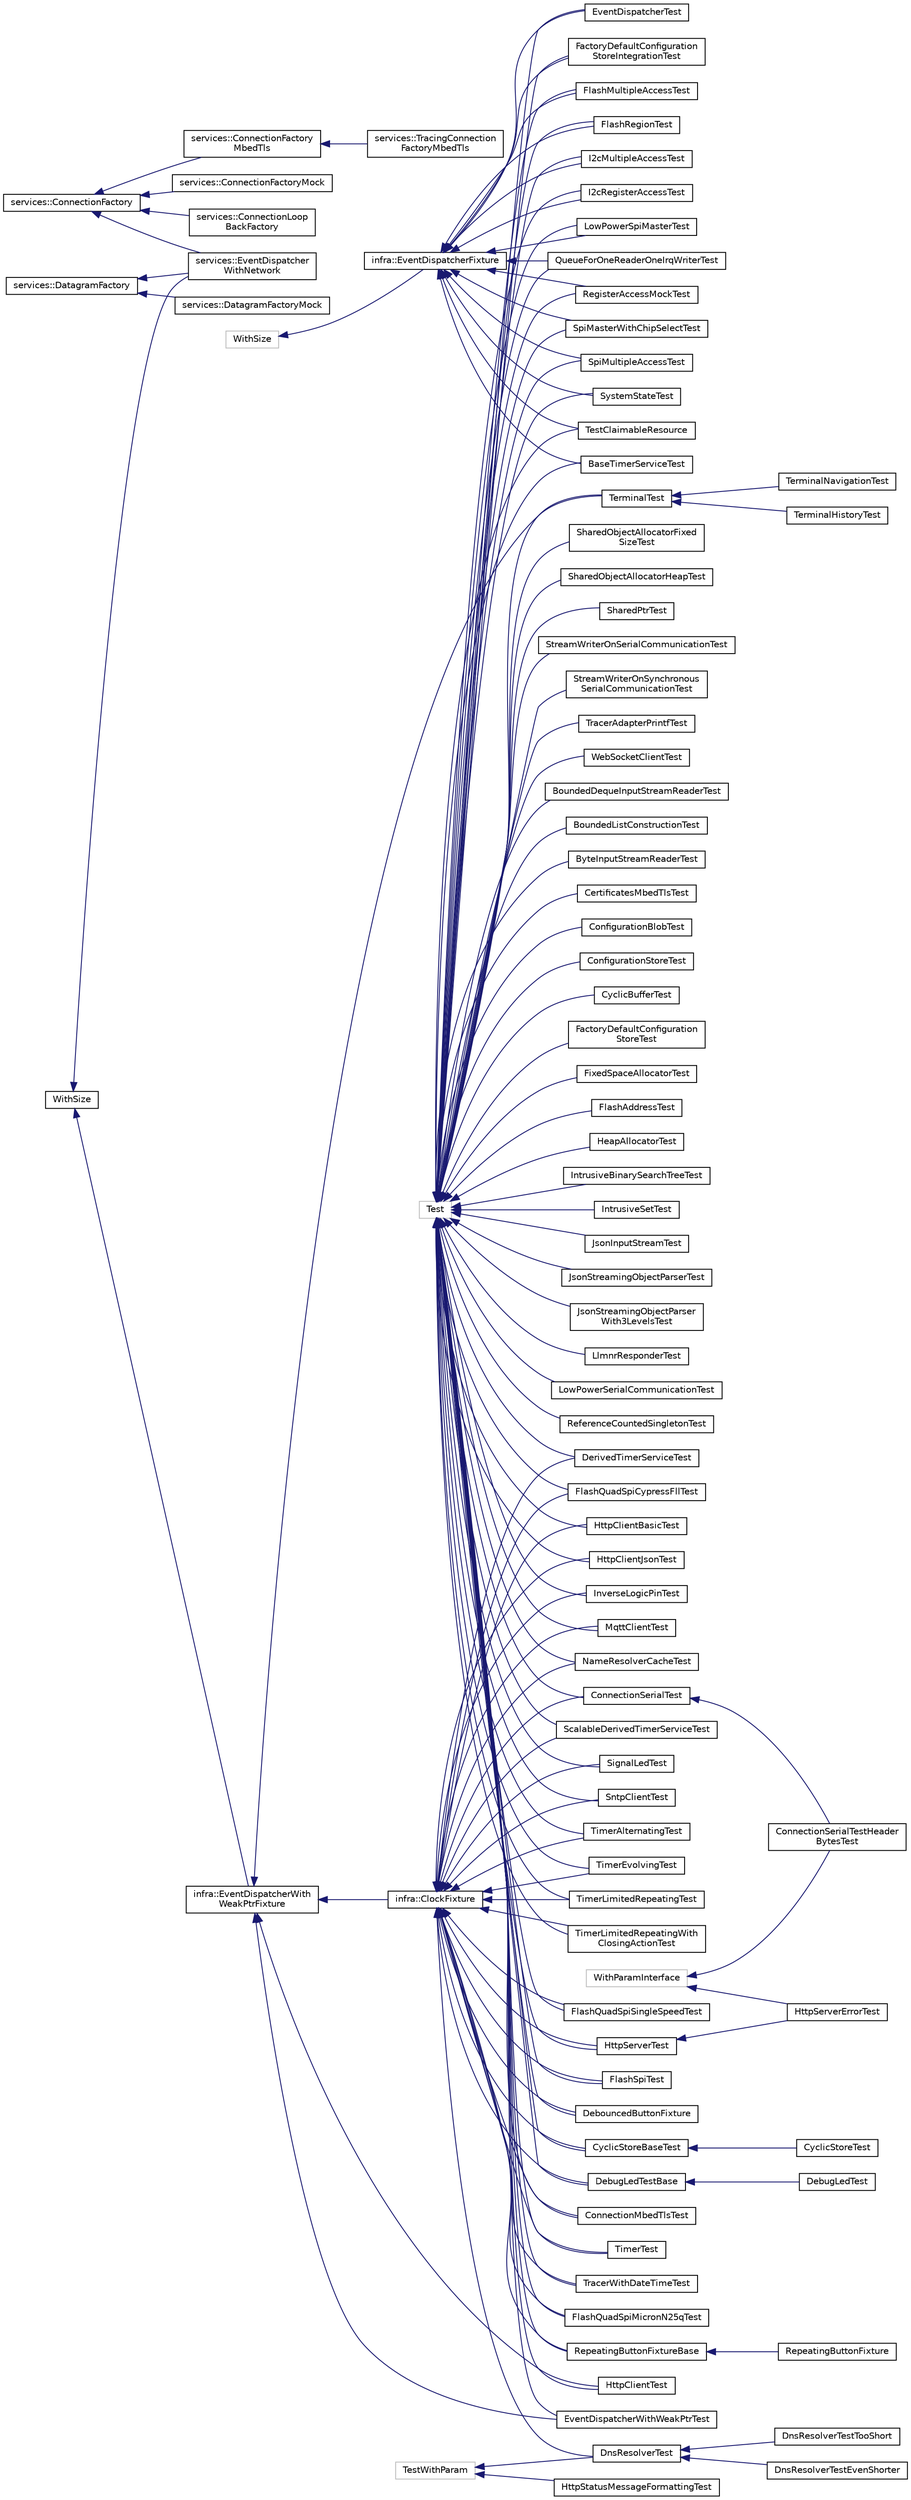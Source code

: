 digraph "Graphical Class Hierarchy"
{
 // INTERACTIVE_SVG=YES
  edge [fontname="Helvetica",fontsize="10",labelfontname="Helvetica",labelfontsize="10"];
  node [fontname="Helvetica",fontsize="10",shape=record];
  rankdir="LR";
  Node1134 [label="services::ConnectionFactory",height=0.2,width=0.4,color="black", fillcolor="white", style="filled",URL="$db/db4/classservices_1_1_connection_factory.html"];
  Node1134 -> Node1135 [dir="back",color="midnightblue",fontsize="10",style="solid",fontname="Helvetica"];
  Node1135 [label="services::ConnectionFactory\lMbedTls",height=0.2,width=0.4,color="black", fillcolor="white", style="filled",URL="$d3/d92/classservices_1_1_connection_factory_mbed_tls.html"];
  Node1135 -> Node1136 [dir="back",color="midnightblue",fontsize="10",style="solid",fontname="Helvetica"];
  Node1136 [label="services::TracingConnection\lFactoryMbedTls",height=0.2,width=0.4,color="black", fillcolor="white", style="filled",URL="$d0/dca/classservices_1_1_tracing_connection_factory_mbed_tls.html"];
  Node1134 -> Node1137 [dir="back",color="midnightblue",fontsize="10",style="solid",fontname="Helvetica"];
  Node1137 [label="services::ConnectionFactoryMock",height=0.2,width=0.4,color="black", fillcolor="white", style="filled",URL="$d0/d8a/classservices_1_1_connection_factory_mock.html"];
  Node1134 -> Node1138 [dir="back",color="midnightblue",fontsize="10",style="solid",fontname="Helvetica"];
  Node1138 [label="services::ConnectionLoop\lBackFactory",height=0.2,width=0.4,color="black", fillcolor="white", style="filled",URL="$d7/d52/classservices_1_1_connection_loop_back_factory.html"];
  Node1134 -> Node42 [dir="back",color="midnightblue",fontsize="10",style="solid",fontname="Helvetica"];
  Node42 [label="services::EventDispatcher\lWithNetwork",height=0.2,width=0.4,color="black", fillcolor="white", style="filled",URL="$d0/d67/classservices_1_1_event_dispatcher_with_network.html"];
  Node1107 [label="services::DatagramFactory",height=0.2,width=0.4,color="black", fillcolor="white", style="filled",URL="$d7/da1/classservices_1_1_datagram_factory.html"];
  Node1107 -> Node1108 [dir="back",color="midnightblue",fontsize="10",style="solid",fontname="Helvetica"];
  Node1108 [label="services::DatagramFactoryMock",height=0.2,width=0.4,color="black", fillcolor="white", style="filled",URL="$d1/dc4/classservices_1_1_datagram_factory_mock.html"];
  Node1107 -> Node42 [dir="back",color="midnightblue",fontsize="10",style="solid",fontname="Helvetica"];
  Node144 [label="Test",height=0.2,width=0.4,color="grey75", fillcolor="white", style="filled"];
  Node144 -> Node48 [dir="back",color="midnightblue",fontsize="10",style="solid",fontname="Helvetica"];
  Node48 [label="BaseTimerServiceTest",height=0.2,width=0.4,color="black", fillcolor="white", style="filled",URL="$d1/d11/class_base_timer_service_test.html"];
  Node144 -> Node145 [dir="back",color="midnightblue",fontsize="10",style="solid",fontname="Helvetica"];
  Node145 [label="BoundedDequeInputStreamReaderTest",height=0.2,width=0.4,color="black", fillcolor="white", style="filled",URL="$d9/dbc/class_bounded_deque_input_stream_reader_test.html"];
  Node144 -> Node146 [dir="back",color="midnightblue",fontsize="10",style="solid",fontname="Helvetica"];
  Node146 [label="BoundedListConstructionTest",height=0.2,width=0.4,color="black", fillcolor="white", style="filled",URL="$d2/da0/class_bounded_list_construction_test.html"];
  Node144 -> Node147 [dir="back",color="midnightblue",fontsize="10",style="solid",fontname="Helvetica"];
  Node147 [label="ByteInputStreamReaderTest",height=0.2,width=0.4,color="black", fillcolor="white", style="filled",URL="$d8/d4f/class_byte_input_stream_reader_test.html"];
  Node144 -> Node148 [dir="back",color="midnightblue",fontsize="10",style="solid",fontname="Helvetica"];
  Node148 [label="CertificatesMbedTlsTest",height=0.2,width=0.4,color="black", fillcolor="white", style="filled",URL="$df/dfb/class_certificates_mbed_tls_test.html"];
  Node144 -> Node149 [dir="back",color="midnightblue",fontsize="10",style="solid",fontname="Helvetica"];
  Node149 [label="ConfigurationBlobTest",height=0.2,width=0.4,color="black", fillcolor="white", style="filled",URL="$dc/d3b/class_configuration_blob_test.html"];
  Node144 -> Node150 [dir="back",color="midnightblue",fontsize="10",style="solid",fontname="Helvetica"];
  Node150 [label="ConfigurationStoreTest",height=0.2,width=0.4,color="black", fillcolor="white", style="filled",URL="$d5/d44/class_configuration_store_test.html"];
  Node144 -> Node5 [dir="back",color="midnightblue",fontsize="10",style="solid",fontname="Helvetica"];
  Node5 [label="ConnectionMbedTlsTest",height=0.2,width=0.4,color="black", fillcolor="white", style="filled",URL="$df/d1c/class_connection_mbed_tls_test.html"];
  Node144 -> Node6 [dir="back",color="midnightblue",fontsize="10",style="solid",fontname="Helvetica"];
  Node6 [label="ConnectionSerialTest",height=0.2,width=0.4,color="black", fillcolor="white", style="filled",URL="$d9/d48/class_connection_serial_test.html"];
  Node6 -> Node7 [dir="back",color="midnightblue",fontsize="10",style="solid",fontname="Helvetica"];
  Node7 [label="ConnectionSerialTestHeader\lBytesTest",height=0.2,width=0.4,color="black", fillcolor="white", style="filled",URL="$de/db4/class_connection_serial_test_header_bytes_test.html"];
  Node144 -> Node151 [dir="back",color="midnightblue",fontsize="10",style="solid",fontname="Helvetica"];
  Node151 [label="CyclicBufferTest",height=0.2,width=0.4,color="black", fillcolor="white", style="filled",URL="$d7/d64/class_cyclic_buffer_test.html"];
  Node144 -> Node8 [dir="back",color="midnightblue",fontsize="10",style="solid",fontname="Helvetica"];
  Node8 [label="CyclicStoreBaseTest",height=0.2,width=0.4,color="black", fillcolor="white", style="filled",URL="$d3/d56/class_cyclic_store_base_test.html"];
  Node8 -> Node9 [dir="back",color="midnightblue",fontsize="10",style="solid",fontname="Helvetica"];
  Node9 [label="CyclicStoreTest",height=0.2,width=0.4,color="black", fillcolor="white", style="filled",URL="$d3/ddb/class_cyclic_store_test.html"];
  Node144 -> Node10 [dir="back",color="midnightblue",fontsize="10",style="solid",fontname="Helvetica"];
  Node10 [label="DebouncedButtonFixture",height=0.2,width=0.4,color="black", fillcolor="white", style="filled",URL="$db/d07/class_debounced_button_fixture.html"];
  Node144 -> Node11 [dir="back",color="midnightblue",fontsize="10",style="solid",fontname="Helvetica"];
  Node11 [label="DebugLedTestBase",height=0.2,width=0.4,color="black", fillcolor="white", style="filled",URL="$d6/d72/class_debug_led_test_base.html"];
  Node11 -> Node12 [dir="back",color="midnightblue",fontsize="10",style="solid",fontname="Helvetica"];
  Node12 [label="DebugLedTest",height=0.2,width=0.4,color="black", fillcolor="white", style="filled",URL="$da/d13/class_debug_led_test.html"];
  Node144 -> Node13 [dir="back",color="midnightblue",fontsize="10",style="solid",fontname="Helvetica"];
  Node13 [label="DerivedTimerServiceTest",height=0.2,width=0.4,color="black", fillcolor="white", style="filled",URL="$dd/d50/class_derived_timer_service_test.html"];
  Node144 -> Node49 [dir="back",color="midnightblue",fontsize="10",style="solid",fontname="Helvetica"];
  Node49 [label="EventDispatcherTest",height=0.2,width=0.4,color="black", fillcolor="white", style="filled",URL="$db/deb/class_event_dispatcher_test.html"];
  Node144 -> Node2 [dir="back",color="midnightblue",fontsize="10",style="solid",fontname="Helvetica"];
  Node2 [label="EventDispatcherWithWeakPtrTest",height=0.2,width=0.4,color="black", fillcolor="white", style="filled",URL="$de/d17/class_event_dispatcher_with_weak_ptr_test.html"];
  Node144 -> Node50 [dir="back",color="midnightblue",fontsize="10",style="solid",fontname="Helvetica"];
  Node50 [label="FactoryDefaultConfiguration\lStoreIntegrationTest",height=0.2,width=0.4,color="black", fillcolor="white", style="filled",URL="$da/d82/class_factory_default_configuration_store_integration_test.html"];
  Node144 -> Node152 [dir="back",color="midnightblue",fontsize="10",style="solid",fontname="Helvetica"];
  Node152 [label="FactoryDefaultConfiguration\lStoreTest",height=0.2,width=0.4,color="black", fillcolor="white", style="filled",URL="$da/d03/class_factory_default_configuration_store_test.html"];
  Node144 -> Node153 [dir="back",color="midnightblue",fontsize="10",style="solid",fontname="Helvetica"];
  Node153 [label="FixedSpaceAllocatorTest",height=0.2,width=0.4,color="black", fillcolor="white", style="filled",URL="$d3/d4e/class_fixed_space_allocator_test.html"];
  Node144 -> Node154 [dir="back",color="midnightblue",fontsize="10",style="solid",fontname="Helvetica"];
  Node154 [label="FlashAddressTest",height=0.2,width=0.4,color="black", fillcolor="white", style="filled",URL="$d1/de8/class_flash_address_test.html"];
  Node144 -> Node51 [dir="back",color="midnightblue",fontsize="10",style="solid",fontname="Helvetica"];
  Node51 [label="FlashMultipleAccessTest",height=0.2,width=0.4,color="black", fillcolor="white", style="filled",URL="$d5/dd0/class_flash_multiple_access_test.html"];
  Node144 -> Node17 [dir="back",color="midnightblue",fontsize="10",style="solid",fontname="Helvetica"];
  Node17 [label="FlashQuadSpiCypressFllTest",height=0.2,width=0.4,color="black", fillcolor="white", style="filled",URL="$da/de1/class_flash_quad_spi_cypress_fll_test.html"];
  Node144 -> Node18 [dir="back",color="midnightblue",fontsize="10",style="solid",fontname="Helvetica"];
  Node18 [label="FlashQuadSpiMicronN25qTest",height=0.2,width=0.4,color="black", fillcolor="white", style="filled",URL="$df/d51/class_flash_quad_spi_micron_n25q_test.html"];
  Node144 -> Node19 [dir="back",color="midnightblue",fontsize="10",style="solid",fontname="Helvetica"];
  Node19 [label="FlashQuadSpiSingleSpeedTest",height=0.2,width=0.4,color="black", fillcolor="white", style="filled",URL="$d2/d89/class_flash_quad_spi_single_speed_test.html"];
  Node144 -> Node52 [dir="back",color="midnightblue",fontsize="10",style="solid",fontname="Helvetica"];
  Node52 [label="FlashRegionTest",height=0.2,width=0.4,color="black", fillcolor="white", style="filled",URL="$d4/d79/class_flash_region_test.html"];
  Node144 -> Node20 [dir="back",color="midnightblue",fontsize="10",style="solid",fontname="Helvetica"];
  Node20 [label="FlashSpiTest",height=0.2,width=0.4,color="black", fillcolor="white", style="filled",URL="$df/d6d/class_flash_spi_test.html"];
  Node144 -> Node155 [dir="back",color="midnightblue",fontsize="10",style="solid",fontname="Helvetica"];
  Node155 [label="HeapAllocatorTest",height=0.2,width=0.4,color="black", fillcolor="white", style="filled",URL="$d7/db9/class_heap_allocator_test.html"];
  Node144 -> Node21 [dir="back",color="midnightblue",fontsize="10",style="solid",fontname="Helvetica"];
  Node21 [label="HttpClientBasicTest",height=0.2,width=0.4,color="black", fillcolor="white", style="filled",URL="$dc/dad/class_http_client_basic_test.html"];
  Node144 -> Node22 [dir="back",color="midnightblue",fontsize="10",style="solid",fontname="Helvetica"];
  Node22 [label="HttpClientJsonTest",height=0.2,width=0.4,color="black", fillcolor="white", style="filled",URL="$d5/d06/class_http_client_json_test.html"];
  Node144 -> Node3 [dir="back",color="midnightblue",fontsize="10",style="solid",fontname="Helvetica"];
  Node3 [label="HttpClientTest",height=0.2,width=0.4,color="black", fillcolor="white", style="filled",URL="$de/d64/class_http_client_test.html"];
  Node144 -> Node23 [dir="back",color="midnightblue",fontsize="10",style="solid",fontname="Helvetica"];
  Node23 [label="HttpServerTest",height=0.2,width=0.4,color="black", fillcolor="white", style="filled",URL="$d7/dd3/class_http_server_test.html"];
  Node23 -> Node24 [dir="back",color="midnightblue",fontsize="10",style="solid",fontname="Helvetica"];
  Node24 [label="HttpServerErrorTest",height=0.2,width=0.4,color="black", fillcolor="white", style="filled",URL="$d9/d69/class_http_server_error_test.html"];
  Node144 -> Node53 [dir="back",color="midnightblue",fontsize="10",style="solid",fontname="Helvetica"];
  Node53 [label="I2cMultipleAccessTest",height=0.2,width=0.4,color="black", fillcolor="white", style="filled",URL="$d5/de1/class_i2c_multiple_access_test.html"];
  Node144 -> Node54 [dir="back",color="midnightblue",fontsize="10",style="solid",fontname="Helvetica"];
  Node54 [label="I2cRegisterAccessTest",height=0.2,width=0.4,color="black", fillcolor="white", style="filled",URL="$dc/d3b/class_i2c_register_access_test.html"];
  Node144 -> Node156 [dir="back",color="midnightblue",fontsize="10",style="solid",fontname="Helvetica"];
  Node156 [label="IntrusiveBinarySearchTreeTest",height=0.2,width=0.4,color="black", fillcolor="white", style="filled",URL="$d4/db5/class_intrusive_binary_search_tree_test.html"];
  Node144 -> Node157 [dir="back",color="midnightblue",fontsize="10",style="solid",fontname="Helvetica"];
  Node157 [label="IntrusiveSetTest",height=0.2,width=0.4,color="black", fillcolor="white", style="filled",URL="$d6/d35/class_intrusive_set_test.html"];
  Node144 -> Node25 [dir="back",color="midnightblue",fontsize="10",style="solid",fontname="Helvetica"];
  Node25 [label="InverseLogicPinTest",height=0.2,width=0.4,color="black", fillcolor="white", style="filled",URL="$d0/d92/class_inverse_logic_pin_test.html"];
  Node144 -> Node158 [dir="back",color="midnightblue",fontsize="10",style="solid",fontname="Helvetica"];
  Node158 [label="JsonInputStreamTest",height=0.2,width=0.4,color="black", fillcolor="white", style="filled",URL="$d3/ddc/class_json_input_stream_test.html"];
  Node144 -> Node159 [dir="back",color="midnightblue",fontsize="10",style="solid",fontname="Helvetica"];
  Node159 [label="JsonStreamingObjectParserTest",height=0.2,width=0.4,color="black", fillcolor="white", style="filled",URL="$dd/dfa/class_json_streaming_object_parser_test.html"];
  Node144 -> Node160 [dir="back",color="midnightblue",fontsize="10",style="solid",fontname="Helvetica"];
  Node160 [label="JsonStreamingObjectParser\lWith3LevelsTest",height=0.2,width=0.4,color="black", fillcolor="white", style="filled",URL="$d8/dad/class_json_streaming_object_parser_with3_levels_test.html"];
  Node144 -> Node161 [dir="back",color="midnightblue",fontsize="10",style="solid",fontname="Helvetica"];
  Node161 [label="LlmnrResponderTest",height=0.2,width=0.4,color="black", fillcolor="white", style="filled",URL="$d4/da9/class_llmnr_responder_test.html"];
  Node144 -> Node162 [dir="back",color="midnightblue",fontsize="10",style="solid",fontname="Helvetica"];
  Node162 [label="LowPowerSerialCommunicationTest",height=0.2,width=0.4,color="black", fillcolor="white", style="filled",URL="$de/d45/class_low_power_serial_communication_test.html"];
  Node144 -> Node55 [dir="back",color="midnightblue",fontsize="10",style="solid",fontname="Helvetica"];
  Node55 [label="LowPowerSpiMasterTest",height=0.2,width=0.4,color="black", fillcolor="white", style="filled",URL="$d0/dff/class_low_power_spi_master_test.html"];
  Node144 -> Node26 [dir="back",color="midnightblue",fontsize="10",style="solid",fontname="Helvetica"];
  Node26 [label="MqttClientTest",height=0.2,width=0.4,color="black", fillcolor="white", style="filled",URL="$d4/d5a/class_mqtt_client_test.html"];
  Node144 -> Node27 [dir="back",color="midnightblue",fontsize="10",style="solid",fontname="Helvetica"];
  Node27 [label="NameResolverCacheTest",height=0.2,width=0.4,color="black", fillcolor="white", style="filled",URL="$de/dcf/class_name_resolver_cache_test.html"];
  Node144 -> Node56 [dir="back",color="midnightblue",fontsize="10",style="solid",fontname="Helvetica"];
  Node56 [label="QueueForOneReaderOneIrqWriterTest",height=0.2,width=0.4,color="black", fillcolor="white", style="filled",URL="$d6/d48/class_queue_for_one_reader_one_irq_writer_test.html"];
  Node144 -> Node163 [dir="back",color="midnightblue",fontsize="10",style="solid",fontname="Helvetica"];
  Node163 [label="ReferenceCountedSingletonTest",height=0.2,width=0.4,color="black", fillcolor="white", style="filled",URL="$dc/d2d/class_reference_counted_singleton_test.html"];
  Node144 -> Node57 [dir="back",color="midnightblue",fontsize="10",style="solid",fontname="Helvetica"];
  Node57 [label="RegisterAccessMockTest",height=0.2,width=0.4,color="black", fillcolor="white", style="filled",URL="$da/d53/class_register_access_mock_test.html"];
  Node144 -> Node28 [dir="back",color="midnightblue",fontsize="10",style="solid",fontname="Helvetica"];
  Node28 [label="RepeatingButtonFixtureBase",height=0.2,width=0.4,color="black", fillcolor="white", style="filled",URL="$d3/dc3/class_repeating_button_fixture_base.html"];
  Node28 -> Node29 [dir="back",color="midnightblue",fontsize="10",style="solid",fontname="Helvetica"];
  Node29 [label="RepeatingButtonFixture",height=0.2,width=0.4,color="black", fillcolor="white", style="filled",URL="$db/dbf/class_repeating_button_fixture.html"];
  Node144 -> Node30 [dir="back",color="midnightblue",fontsize="10",style="solid",fontname="Helvetica"];
  Node30 [label="ScalableDerivedTimerServiceTest",height=0.2,width=0.4,color="black", fillcolor="white", style="filled",URL="$d6/dcc/class_scalable_derived_timer_service_test.html"];
  Node144 -> Node164 [dir="back",color="midnightblue",fontsize="10",style="solid",fontname="Helvetica"];
  Node164 [label="SharedObjectAllocatorFixed\lSizeTest",height=0.2,width=0.4,color="black", fillcolor="white", style="filled",URL="$d3/d88/class_shared_object_allocator_fixed_size_test.html"];
  Node144 -> Node165 [dir="back",color="midnightblue",fontsize="10",style="solid",fontname="Helvetica"];
  Node165 [label="SharedObjectAllocatorHeapTest",height=0.2,width=0.4,color="black", fillcolor="white", style="filled",URL="$d9/d4f/class_shared_object_allocator_heap_test.html"];
  Node144 -> Node166 [dir="back",color="midnightblue",fontsize="10",style="solid",fontname="Helvetica"];
  Node166 [label="SharedPtrTest",height=0.2,width=0.4,color="black", fillcolor="white", style="filled",URL="$d3/d2d/class_shared_ptr_test.html"];
  Node144 -> Node31 [dir="back",color="midnightblue",fontsize="10",style="solid",fontname="Helvetica"];
  Node31 [label="SignalLedTest",height=0.2,width=0.4,color="black", fillcolor="white", style="filled",URL="$da/de6/class_signal_led_test.html"];
  Node144 -> Node32 [dir="back",color="midnightblue",fontsize="10",style="solid",fontname="Helvetica"];
  Node32 [label="SntpClientTest",height=0.2,width=0.4,color="black", fillcolor="white", style="filled",URL="$d4/d49/class_sntp_client_test.html"];
  Node144 -> Node58 [dir="back",color="midnightblue",fontsize="10",style="solid",fontname="Helvetica"];
  Node58 [label="SpiMasterWithChipSelectTest",height=0.2,width=0.4,color="black", fillcolor="white", style="filled",URL="$dd/d43/class_spi_master_with_chip_select_test.html"];
  Node144 -> Node59 [dir="back",color="midnightblue",fontsize="10",style="solid",fontname="Helvetica"];
  Node59 [label="SpiMultipleAccessTest",height=0.2,width=0.4,color="black", fillcolor="white", style="filled",URL="$d3/d80/class_spi_multiple_access_test.html"];
  Node144 -> Node167 [dir="back",color="midnightblue",fontsize="10",style="solid",fontname="Helvetica"];
  Node167 [label="StreamWriterOnSerialCommunicationTest",height=0.2,width=0.4,color="black", fillcolor="white", style="filled",URL="$d9/d3f/class_stream_writer_on_serial_communication_test.html"];
  Node144 -> Node168 [dir="back",color="midnightblue",fontsize="10",style="solid",fontname="Helvetica"];
  Node168 [label="StreamWriterOnSynchronous\lSerialCommunicationTest",height=0.2,width=0.4,color="black", fillcolor="white", style="filled",URL="$d7/d0b/class_stream_writer_on_synchronous_serial_communication_test.html"];
  Node144 -> Node60 [dir="back",color="midnightblue",fontsize="10",style="solid",fontname="Helvetica"];
  Node60 [label="SystemStateTest",height=0.2,width=0.4,color="black", fillcolor="white", style="filled",URL="$d8/dca/class_system_state_test.html"];
  Node144 -> Node39 [dir="back",color="midnightblue",fontsize="10",style="solid",fontname="Helvetica"];
  Node39 [label="TerminalTest",height=0.2,width=0.4,color="black", fillcolor="white", style="filled",URL="$de/d2f/class_terminal_test.html"];
  Node39 -> Node40 [dir="back",color="midnightblue",fontsize="10",style="solid",fontname="Helvetica"];
  Node40 [label="TerminalHistoryTest",height=0.2,width=0.4,color="black", fillcolor="white", style="filled",URL="$d6/d1d/class_terminal_history_test.html"];
  Node39 -> Node41 [dir="back",color="midnightblue",fontsize="10",style="solid",fontname="Helvetica"];
  Node41 [label="TerminalNavigationTest",height=0.2,width=0.4,color="black", fillcolor="white", style="filled",URL="$d3/d7c/class_terminal_navigation_test.html"];
  Node144 -> Node61 [dir="back",color="midnightblue",fontsize="10",style="solid",fontname="Helvetica"];
  Node61 [label="TestClaimableResource",height=0.2,width=0.4,color="black", fillcolor="white", style="filled",URL="$d6/def/class_test_claimable_resource.html"];
  Node144 -> Node33 [dir="back",color="midnightblue",fontsize="10",style="solid",fontname="Helvetica"];
  Node33 [label="TimerAlternatingTest",height=0.2,width=0.4,color="black", fillcolor="white", style="filled",URL="$d6/d3d/class_timer_alternating_test.html"];
  Node144 -> Node34 [dir="back",color="midnightblue",fontsize="10",style="solid",fontname="Helvetica"];
  Node34 [label="TimerEvolvingTest",height=0.2,width=0.4,color="black", fillcolor="white", style="filled",URL="$d6/d20/class_timer_evolving_test.html"];
  Node144 -> Node35 [dir="back",color="midnightblue",fontsize="10",style="solid",fontname="Helvetica"];
  Node35 [label="TimerLimitedRepeatingTest",height=0.2,width=0.4,color="black", fillcolor="white", style="filled",URL="$de/de3/class_timer_limited_repeating_test.html"];
  Node144 -> Node36 [dir="back",color="midnightblue",fontsize="10",style="solid",fontname="Helvetica"];
  Node36 [label="TimerLimitedRepeatingWith\lClosingActionTest",height=0.2,width=0.4,color="black", fillcolor="white", style="filled",URL="$db/d2c/class_timer_limited_repeating_with_closing_action_test.html"];
  Node144 -> Node37 [dir="back",color="midnightblue",fontsize="10",style="solid",fontname="Helvetica"];
  Node37 [label="TimerTest",height=0.2,width=0.4,color="black", fillcolor="white", style="filled",URL="$d4/d73/class_timer_test.html"];
  Node144 -> Node169 [dir="back",color="midnightblue",fontsize="10",style="solid",fontname="Helvetica"];
  Node169 [label="TracerAdapterPrintfTest",height=0.2,width=0.4,color="black", fillcolor="white", style="filled",URL="$de/d36/class_tracer_adapter_printf_test.html"];
  Node144 -> Node38 [dir="back",color="midnightblue",fontsize="10",style="solid",fontname="Helvetica"];
  Node38 [label="TracerWithDateTimeTest",height=0.2,width=0.4,color="black", fillcolor="white", style="filled",URL="$dd/db6/class_tracer_with_date_time_test.html"];
  Node144 -> Node170 [dir="back",color="midnightblue",fontsize="10",style="solid",fontname="Helvetica"];
  Node170 [label="WebSocketClientTest",height=0.2,width=0.4,color="black", fillcolor="white", style="filled",URL="$de/d99/class_web_socket_client_test.html"];
  Node140 [label="TestWithParam",height=0.2,width=0.4,color="grey75", fillcolor="white", style="filled"];
  Node140 -> Node14 [dir="back",color="midnightblue",fontsize="10",style="solid",fontname="Helvetica"];
  Node14 [label="DnsResolverTest",height=0.2,width=0.4,color="black", fillcolor="white", style="filled",URL="$dd/d31/class_dns_resolver_test.html"];
  Node14 -> Node15 [dir="back",color="midnightblue",fontsize="10",style="solid",fontname="Helvetica"];
  Node15 [label="DnsResolverTestEvenShorter",height=0.2,width=0.4,color="black", fillcolor="white", style="filled",URL="$dc/dc1/class_dns_resolver_test_even_shorter.html"];
  Node14 -> Node16 [dir="back",color="midnightblue",fontsize="10",style="solid",fontname="Helvetica"];
  Node16 [label="DnsResolverTestTooShort",height=0.2,width=0.4,color="black", fillcolor="white", style="filled",URL="$da/db0/class_dns_resolver_test_too_short.html"];
  Node140 -> Node141 [dir="back",color="midnightblue",fontsize="10",style="solid",fontname="Helvetica"];
  Node141 [label="HttpStatusMessageFormattingTest",height=0.2,width=0.4,color="black", fillcolor="white", style="filled",URL="$de/d25/class_http_status_message_formatting_test.html"];
  Node62 [label="WithParamInterface",height=0.2,width=0.4,color="grey75", fillcolor="white", style="filled"];
  Node62 -> Node7 [dir="back",color="midnightblue",fontsize="10",style="solid",fontname="Helvetica"];
  Node62 -> Node24 [dir="back",color="midnightblue",fontsize="10",style="solid",fontname="Helvetica"];
  Node46 [label="WithSize",height=0.2,width=0.4,color="grey75", fillcolor="white", style="filled"];
  Node46 -> Node47 [dir="back",color="midnightblue",fontsize="10",style="solid",fontname="Helvetica"];
  Node47 [label="infra::EventDispatcherFixture",height=0.2,width=0.4,color="black", fillcolor="white", style="filled",URL="$dd/df4/classinfra_1_1_event_dispatcher_fixture.html"];
  Node47 -> Node48 [dir="back",color="midnightblue",fontsize="10",style="solid",fontname="Helvetica"];
  Node47 -> Node49 [dir="back",color="midnightblue",fontsize="10",style="solid",fontname="Helvetica"];
  Node47 -> Node50 [dir="back",color="midnightblue",fontsize="10",style="solid",fontname="Helvetica"];
  Node47 -> Node51 [dir="back",color="midnightblue",fontsize="10",style="solid",fontname="Helvetica"];
  Node47 -> Node52 [dir="back",color="midnightblue",fontsize="10",style="solid",fontname="Helvetica"];
  Node47 -> Node53 [dir="back",color="midnightblue",fontsize="10",style="solid",fontname="Helvetica"];
  Node47 -> Node54 [dir="back",color="midnightblue",fontsize="10",style="solid",fontname="Helvetica"];
  Node47 -> Node55 [dir="back",color="midnightblue",fontsize="10",style="solid",fontname="Helvetica"];
  Node47 -> Node56 [dir="back",color="midnightblue",fontsize="10",style="solid",fontname="Helvetica"];
  Node47 -> Node57 [dir="back",color="midnightblue",fontsize="10",style="solid",fontname="Helvetica"];
  Node47 -> Node58 [dir="back",color="midnightblue",fontsize="10",style="solid",fontname="Helvetica"];
  Node47 -> Node59 [dir="back",color="midnightblue",fontsize="10",style="solid",fontname="Helvetica"];
  Node47 -> Node60 [dir="back",color="midnightblue",fontsize="10",style="solid",fontname="Helvetica"];
  Node47 -> Node61 [dir="back",color="midnightblue",fontsize="10",style="solid",fontname="Helvetica"];
  Node0 [label="WithSize",height=0.2,width=0.4,color="black", fillcolor="white", style="filled",URL="$db/da8/classinfra_1_1_event_dispatcher_with_weak_ptr_1_1_with_size.html"];
  Node0 -> Node1 [dir="back",color="midnightblue",fontsize="10",style="solid",fontname="Helvetica"];
  Node1 [label="infra::EventDispatcherWith\lWeakPtrFixture",height=0.2,width=0.4,color="black", fillcolor="white", style="filled",URL="$d5/d37/classinfra_1_1_event_dispatcher_with_weak_ptr_fixture.html"];
  Node1 -> Node2 [dir="back",color="midnightblue",fontsize="10",style="solid",fontname="Helvetica"];
  Node1 -> Node3 [dir="back",color="midnightblue",fontsize="10",style="solid",fontname="Helvetica"];
  Node1 -> Node4 [dir="back",color="midnightblue",fontsize="10",style="solid",fontname="Helvetica"];
  Node4 [label="infra::ClockFixture",height=0.2,width=0.4,color="black", fillcolor="white", style="filled",URL="$d1/d73/classinfra_1_1_clock_fixture.html"];
  Node4 -> Node5 [dir="back",color="midnightblue",fontsize="10",style="solid",fontname="Helvetica"];
  Node4 -> Node6 [dir="back",color="midnightblue",fontsize="10",style="solid",fontname="Helvetica"];
  Node4 -> Node8 [dir="back",color="midnightblue",fontsize="10",style="solid",fontname="Helvetica"];
  Node4 -> Node10 [dir="back",color="midnightblue",fontsize="10",style="solid",fontname="Helvetica"];
  Node4 -> Node11 [dir="back",color="midnightblue",fontsize="10",style="solid",fontname="Helvetica"];
  Node4 -> Node13 [dir="back",color="midnightblue",fontsize="10",style="solid",fontname="Helvetica"];
  Node4 -> Node14 [dir="back",color="midnightblue",fontsize="10",style="solid",fontname="Helvetica"];
  Node4 -> Node17 [dir="back",color="midnightblue",fontsize="10",style="solid",fontname="Helvetica"];
  Node4 -> Node18 [dir="back",color="midnightblue",fontsize="10",style="solid",fontname="Helvetica"];
  Node4 -> Node19 [dir="back",color="midnightblue",fontsize="10",style="solid",fontname="Helvetica"];
  Node4 -> Node20 [dir="back",color="midnightblue",fontsize="10",style="solid",fontname="Helvetica"];
  Node4 -> Node21 [dir="back",color="midnightblue",fontsize="10",style="solid",fontname="Helvetica"];
  Node4 -> Node22 [dir="back",color="midnightblue",fontsize="10",style="solid",fontname="Helvetica"];
  Node4 -> Node23 [dir="back",color="midnightblue",fontsize="10",style="solid",fontname="Helvetica"];
  Node4 -> Node25 [dir="back",color="midnightblue",fontsize="10",style="solid",fontname="Helvetica"];
  Node4 -> Node26 [dir="back",color="midnightblue",fontsize="10",style="solid",fontname="Helvetica"];
  Node4 -> Node27 [dir="back",color="midnightblue",fontsize="10",style="solid",fontname="Helvetica"];
  Node4 -> Node28 [dir="back",color="midnightblue",fontsize="10",style="solid",fontname="Helvetica"];
  Node4 -> Node30 [dir="back",color="midnightblue",fontsize="10",style="solid",fontname="Helvetica"];
  Node4 -> Node31 [dir="back",color="midnightblue",fontsize="10",style="solid",fontname="Helvetica"];
  Node4 -> Node32 [dir="back",color="midnightblue",fontsize="10",style="solid",fontname="Helvetica"];
  Node4 -> Node33 [dir="back",color="midnightblue",fontsize="10",style="solid",fontname="Helvetica"];
  Node4 -> Node34 [dir="back",color="midnightblue",fontsize="10",style="solid",fontname="Helvetica"];
  Node4 -> Node35 [dir="back",color="midnightblue",fontsize="10",style="solid",fontname="Helvetica"];
  Node4 -> Node36 [dir="back",color="midnightblue",fontsize="10",style="solid",fontname="Helvetica"];
  Node4 -> Node37 [dir="back",color="midnightblue",fontsize="10",style="solid",fontname="Helvetica"];
  Node4 -> Node38 [dir="back",color="midnightblue",fontsize="10",style="solid",fontname="Helvetica"];
  Node1 -> Node39 [dir="back",color="midnightblue",fontsize="10",style="solid",fontname="Helvetica"];
  Node0 -> Node42 [dir="back",color="midnightblue",fontsize="10",style="solid",fontname="Helvetica"];
}
